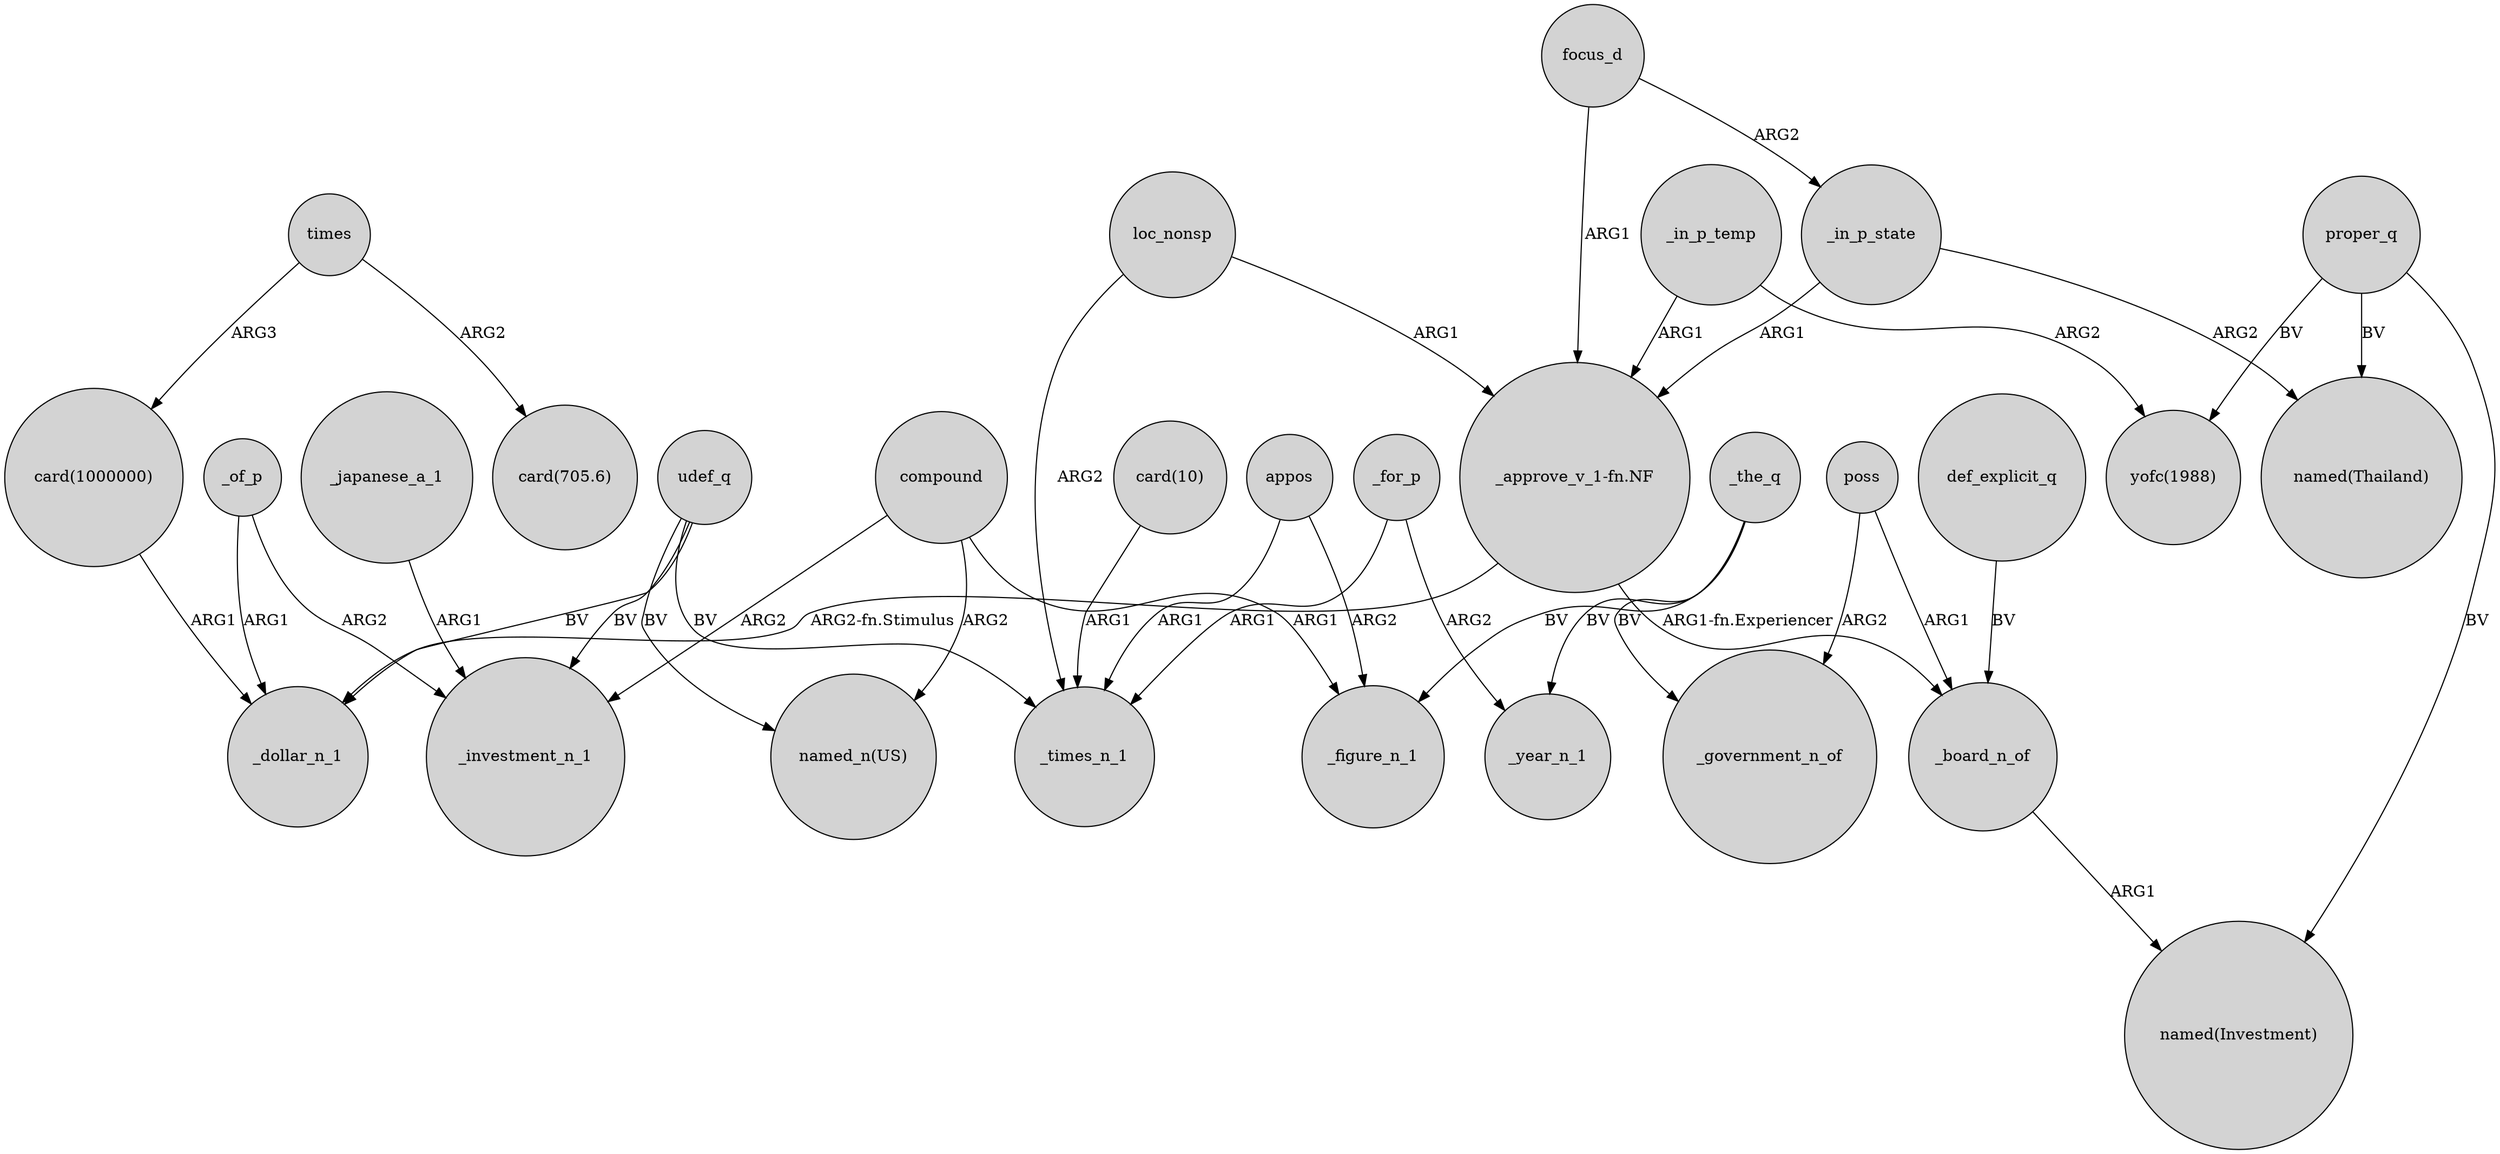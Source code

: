 digraph {
	node [shape=circle style=filled]
	"card(1000000)" -> _dollar_n_1 [label=ARG1]
	udef_q -> "named_n(US)" [label=BV]
	_for_p -> _times_n_1 [label=ARG1]
	_for_p -> _year_n_1 [label=ARG2]
	_of_p -> _dollar_n_1 [label=ARG1]
	appos -> _times_n_1 [label=ARG1]
	focus_d -> _in_p_state [label=ARG2]
	_in_p_state -> "_approve_v_1-fn.NF" [label=ARG1]
	poss -> _board_n_of [label=ARG1]
	compound -> _investment_n_1 [label=ARG2]
	def_explicit_q -> _board_n_of [label=BV]
	appos -> _figure_n_1 [label=ARG2]
	"_approve_v_1-fn.NF" -> _dollar_n_1 [label="ARG2-fn.Stimulus"]
	udef_q -> _times_n_1 [label=BV]
	_the_q -> _figure_n_1 [label=BV]
	compound -> "named_n(US)" [label=ARG2]
	"card(10)" -> _times_n_1 [label=ARG1]
	_of_p -> _investment_n_1 [label=ARG2]
	"_approve_v_1-fn.NF" -> _board_n_of [label="ARG1-fn.Experiencer"]
	loc_nonsp -> _times_n_1 [label=ARG2]
	times -> "card(1000000)" [label=ARG3]
	proper_q -> "yofc(1988)" [label=BV]
	_board_n_of -> "named(Investment)" [label=ARG1]
	proper_q -> "named(Thailand)" [label=BV]
	loc_nonsp -> "_approve_v_1-fn.NF" [label=ARG1]
	_the_q -> _year_n_1 [label=BV]
	_japanese_a_1 -> _investment_n_1 [label=ARG1]
	_the_q -> _government_n_of [label=BV]
	_in_p_temp -> "_approve_v_1-fn.NF" [label=ARG1]
	udef_q -> _investment_n_1 [label=BV]
	focus_d -> "_approve_v_1-fn.NF" [label=ARG1]
	times -> "card(705.6)" [label=ARG2]
	proper_q -> "named(Investment)" [label=BV]
	poss -> _government_n_of [label=ARG2]
	_in_p_state -> "named(Thailand)" [label=ARG2]
	_in_p_temp -> "yofc(1988)" [label=ARG2]
	udef_q -> _dollar_n_1 [label=BV]
	compound -> _figure_n_1 [label=ARG1]
}
